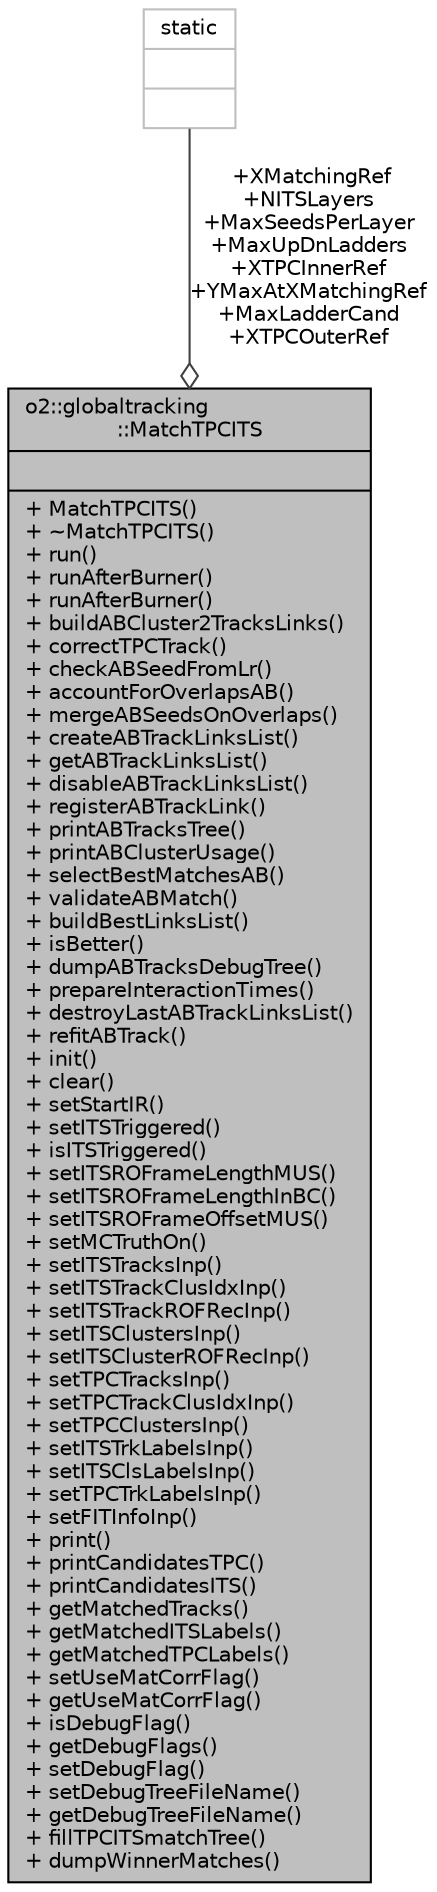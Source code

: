 digraph "o2::globaltracking::MatchTPCITS"
{
 // INTERACTIVE_SVG=YES
  bgcolor="transparent";
  edge [fontname="Helvetica",fontsize="10",labelfontname="Helvetica",labelfontsize="10"];
  node [fontname="Helvetica",fontsize="10",shape=record];
  Node1 [label="{o2::globaltracking\l::MatchTPCITS\n||+ MatchTPCITS()\l+ ~MatchTPCITS()\l+ run()\l+ runAfterBurner()\l+ runAfterBurner()\l+ buildABCluster2TracksLinks()\l+ correctTPCTrack()\l+ checkABSeedFromLr()\l+ accountForOverlapsAB()\l+ mergeABSeedsOnOverlaps()\l+ createABTrackLinksList()\l+ getABTrackLinksList()\l+ disableABTrackLinksList()\l+ registerABTrackLink()\l+ printABTracksTree()\l+ printABClusterUsage()\l+ selectBestMatchesAB()\l+ validateABMatch()\l+ buildBestLinksList()\l+ isBetter()\l+ dumpABTracksDebugTree()\l+ prepareInteractionTimes()\l+ destroyLastABTrackLinksList()\l+ refitABTrack()\l+ init()\l+ clear()\l+ setStartIR()\l+ setITSTriggered()\l+ isITSTriggered()\l+ setITSROFrameLengthMUS()\l+ setITSROFrameLengthInBC()\l+ setITSROFrameOffsetMUS()\l+ setMCTruthOn()\l+ setITSTracksInp()\l+ setITSTrackClusIdxInp()\l+ setITSTrackROFRecInp()\l+ setITSClustersInp()\l+ setITSClusterROFRecInp()\l+ setTPCTracksInp()\l+ setTPCTrackClusIdxInp()\l+ setTPCClustersInp()\l+ setITSTrkLabelsInp()\l+ setITSClsLabelsInp()\l+ setTPCTrkLabelsInp()\l+ setFITInfoInp()\l+ print()\l+ printCandidatesTPC()\l+ printCandidatesITS()\l+ getMatchedTracks()\l+ getMatchedITSLabels()\l+ getMatchedTPCLabels()\l+ setUseMatCorrFlag()\l+ getUseMatCorrFlag()\l+ isDebugFlag()\l+ getDebugFlags()\l+ setDebugFlag()\l+ setDebugTreeFileName()\l+ getDebugTreeFileName()\l+ fillTPCITSmatchTree()\l+ dumpWinnerMatches()\l}",height=0.2,width=0.4,color="black", fillcolor="grey75", style="filled", fontcolor="black"];
  Node2 -> Node1 [color="grey25",fontsize="10",style="solid",label=" +XMatchingRef\n+NITSLayers\n+MaxSeedsPerLayer\n+MaxUpDnLadders\n+XTPCInnerRef\n+YMaxAtXMatchingRef\n+MaxLadderCand\n+XTPCOuterRef" ,arrowhead="odiamond",fontname="Helvetica"];
  Node2 [label="{static\n||}",height=0.2,width=0.4,color="grey75"];
}
